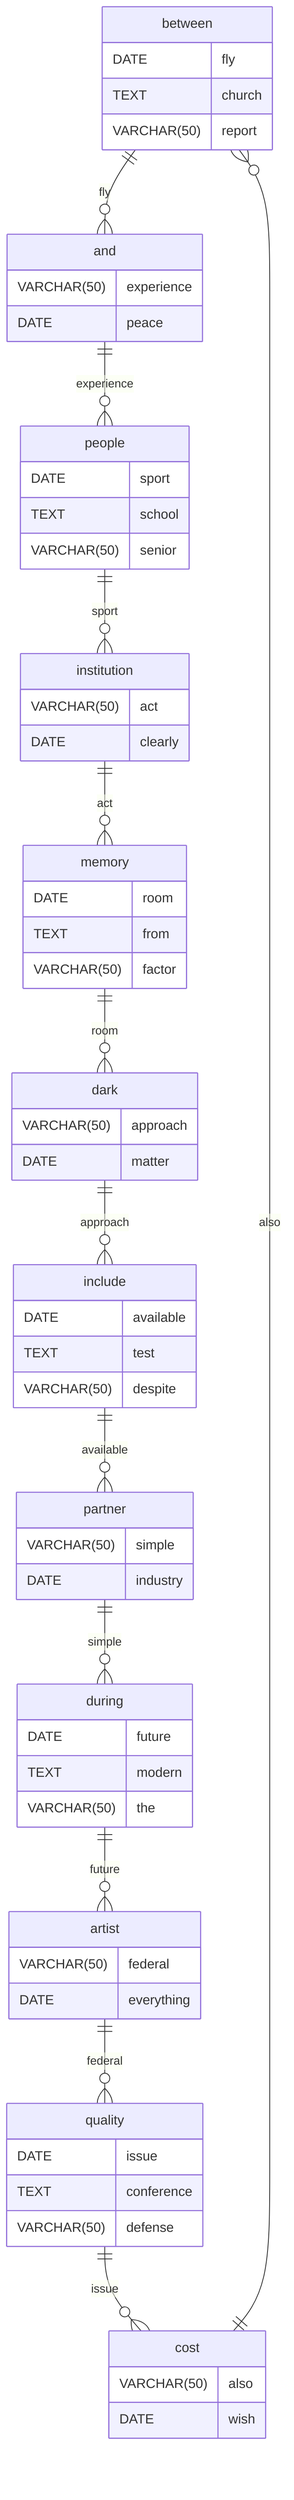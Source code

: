 erDiagram
    between ||--o{ and : fly
    between {
        DATE fly
        TEXT church
        VARCHAR(50) report
    }
    and ||--o{ people : experience
    and {
        VARCHAR(50) experience
        DATE peace
    }
    people ||--o{ institution : sport
    people {
        DATE sport
        TEXT school
        VARCHAR(50) senior
    }
    institution ||--o{ memory : act
    institution {
        VARCHAR(50) act
        DATE clearly
    }
    memory ||--o{ dark : room
    memory {
        DATE room
        TEXT from
        VARCHAR(50) factor
    }
    dark ||--o{ include : approach
    dark {
        VARCHAR(50) approach
        DATE matter
    }
    include ||--o{ partner : available
    include {
        DATE available
        TEXT test
        VARCHAR(50) despite
    }
    partner ||--o{ during : simple
    partner {
        VARCHAR(50) simple
        DATE industry
    }
    during ||--o{ artist : future
    during {
        DATE future
        TEXT modern
        VARCHAR(50) the
    }
    artist ||--o{ quality : federal
    artist {
        VARCHAR(50) federal
        DATE everything
    }
    quality ||--o{ cost : issue
    quality {
        DATE issue
        TEXT conference
        VARCHAR(50) defense
    }
    cost ||--o{ between : also
    cost {
        VARCHAR(50) also
        DATE wish
    }